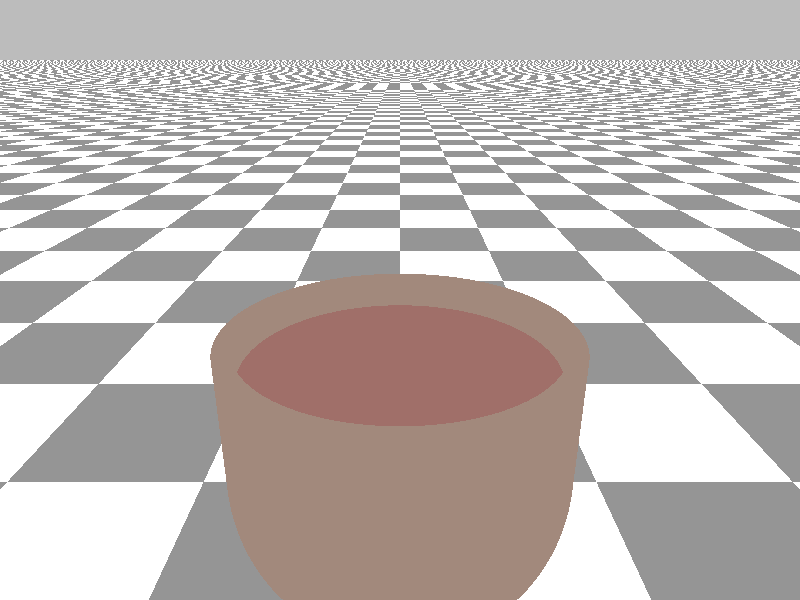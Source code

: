 #version 3.7;

#include "colors.inc"
#include "textures.inc"

#local debugMode = 1;
#if (debugMode)
    global_settings {
        assumed_gamma 1
        charset utf8
    }
#end

// ----------------------------------------
// FatVase
// ----------------------------------------

#macro FatVase(height, radio, bendOffset, thick, emptyness)
    #local yt = height / 2;
    #local yb = -yt + bendOffset;
    #local innerRadio = radio - thick;
    merge {
        difference {
            merge {
                cylinder {
                    <0, yt, 0>, <0, yb, 0>, radio
                }
                difference {
                    sphere { <0, yb, 0>, radio }
                    box { <-radio, -height, -radio>, <radio, -yt, radio> }
                }
            }
            cylinder {
                <0, height, 0>,
                <0, -yt, 0>,
                innerRadio
            }
        }
        cylinder {
            <0, yt - emptyness, 0>, <0, yb, 0>, innerRadio
            texture {
                pigment { VeryDarkBrown }
            }
        }
    }
#end

// ----------------------------------------
// Scene
// ----------------------------------------

#if (debugMode)
    camera {
      location <0, 1, -1.5>
      look_at <0, 0, 1>
    }

    background { White * 0.5 }

    light_source { <-1, 2, -2> color White }

    plane {
        y, -1
        texture {
            pigment { checker rgb<0.3, 0.3, 0.3> White }
        }
    }

    object {
        FatVase(0.6, 0.5, 0.2, 0.05, 0.1)
        texture {
            //Brown_Agate scale 0.1
            pigment { DarkBrown }
            normal { bumps 0.4 scale 0.05 }
            finish { phong 1 }
        }
    }
#end
